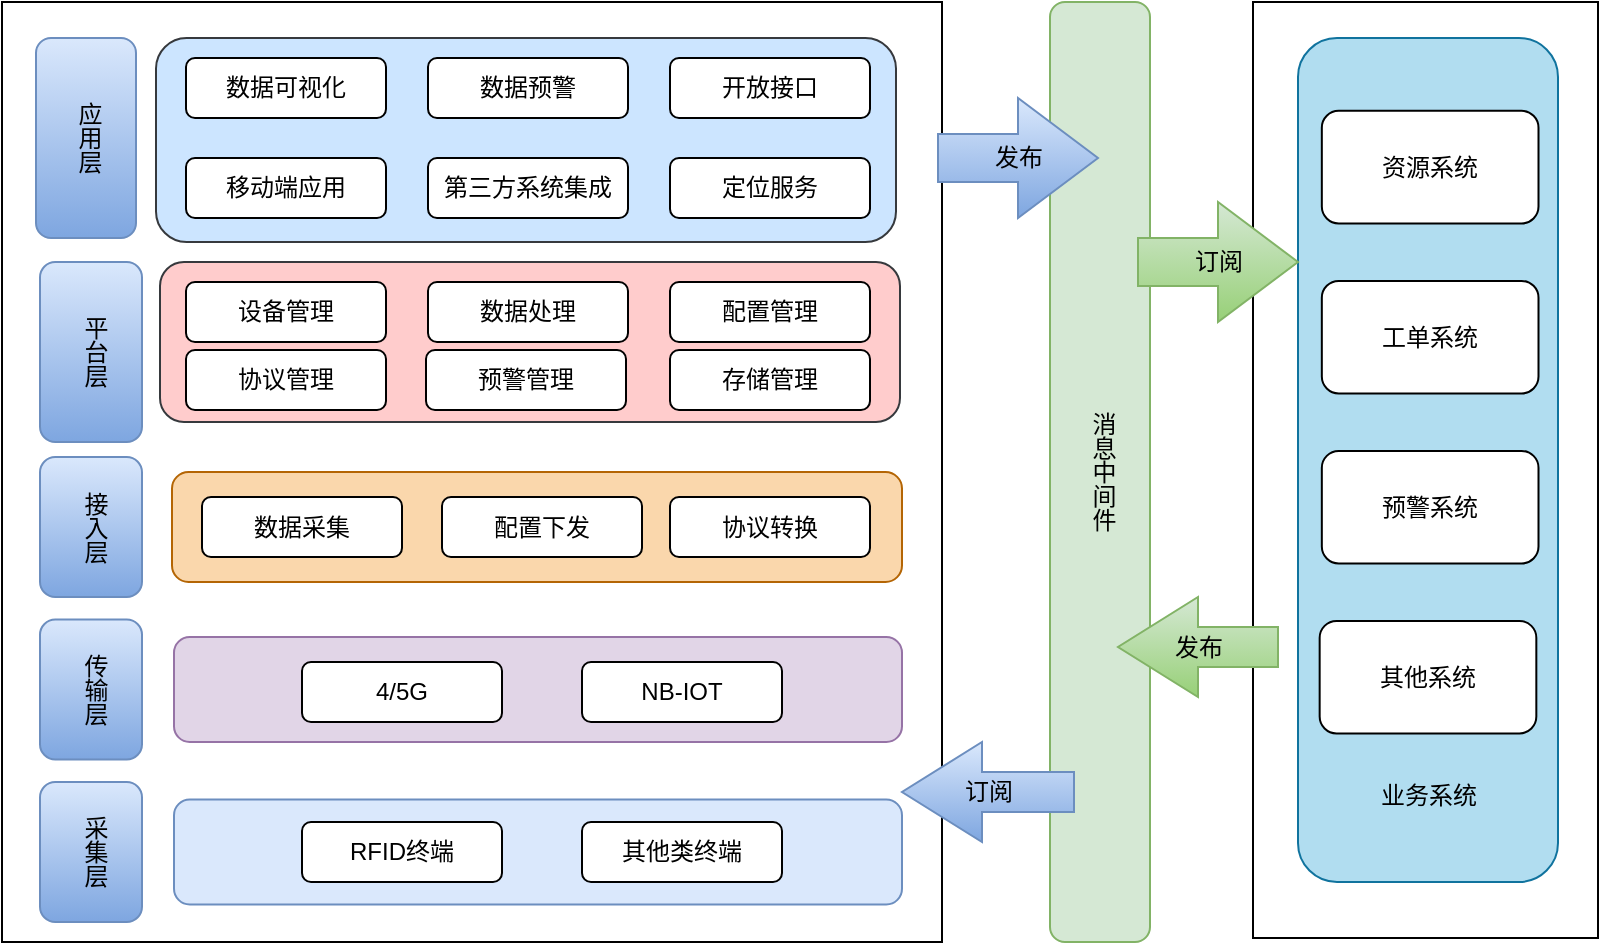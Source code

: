 <mxfile version="28.0.6">
  <diagram name="第 1 页" id="9NlVZiYUtAFE3IQBLCpG">
    <mxGraphModel dx="1059" dy="1120" grid="1" gridSize="10" guides="1" tooltips="1" connect="1" arrows="1" fold="1" page="1" pageScale="1" pageWidth="827" pageHeight="1169" math="0" shadow="0">
      <root>
        <mxCell id="0" />
        <mxCell id="1" parent="0" />
        <mxCell id="6tCsIqbcGfOJnxjZ4Wuu-93" value="" style="rounded=0;whiteSpace=wrap;html=1;" vertex="1" parent="1">
          <mxGeometry x="12" y="270" width="470" height="470" as="geometry" />
        </mxCell>
        <mxCell id="6tCsIqbcGfOJnxjZ4Wuu-43" value="应用层" style="rounded=1;whiteSpace=wrap;html=1;fillColor=#dae8fc;strokeColor=#6c8ebf;verticalAlign=middle;textDirection=vertical-lr;gradientColor=#7ea6e0;" vertex="1" parent="1">
          <mxGeometry x="29" y="288" width="50" height="100" as="geometry" />
        </mxCell>
        <mxCell id="6tCsIqbcGfOJnxjZ4Wuu-44" value="" style="rounded=1;whiteSpace=wrap;html=1;fillColor=#cce5ff;strokeColor=#36393d;" vertex="1" parent="1">
          <mxGeometry x="89" y="288" width="370" height="102" as="geometry" />
        </mxCell>
        <mxCell id="6tCsIqbcGfOJnxjZ4Wuu-45" value="数据可视化" style="rounded=1;whiteSpace=wrap;html=1;" vertex="1" parent="1">
          <mxGeometry x="104" y="298" width="100" height="30" as="geometry" />
        </mxCell>
        <mxCell id="6tCsIqbcGfOJnxjZ4Wuu-46" value="数据预警" style="rounded=1;whiteSpace=wrap;html=1;" vertex="1" parent="1">
          <mxGeometry x="225" y="298" width="100" height="30" as="geometry" />
        </mxCell>
        <mxCell id="6tCsIqbcGfOJnxjZ4Wuu-47" value="开放接口" style="rounded=1;whiteSpace=wrap;html=1;" vertex="1" parent="1">
          <mxGeometry x="346" y="298" width="100" height="30" as="geometry" />
        </mxCell>
        <mxCell id="6tCsIqbcGfOJnxjZ4Wuu-49" value="移动端应用" style="rounded=1;whiteSpace=wrap;html=1;" vertex="1" parent="1">
          <mxGeometry x="104" y="348" width="100" height="30" as="geometry" />
        </mxCell>
        <mxCell id="6tCsIqbcGfOJnxjZ4Wuu-50" value="第三方系统集成" style="rounded=1;whiteSpace=wrap;html=1;" vertex="1" parent="1">
          <mxGeometry x="225" y="348" width="100" height="30" as="geometry" />
        </mxCell>
        <mxCell id="6tCsIqbcGfOJnxjZ4Wuu-51" value="定位服务" style="rounded=1;whiteSpace=wrap;html=1;" vertex="1" parent="1">
          <mxGeometry x="346" y="348" width="100" height="30" as="geometry" />
        </mxCell>
        <mxCell id="6tCsIqbcGfOJnxjZ4Wuu-52" value="平台层" style="rounded=1;whiteSpace=wrap;html=1;fillColor=#dae8fc;strokeColor=#6c8ebf;verticalAlign=middle;textDirection=vertical-lr;gradientColor=#7ea6e0;" vertex="1" parent="1">
          <mxGeometry x="31" y="400" width="51" height="90" as="geometry" />
        </mxCell>
        <mxCell id="6tCsIqbcGfOJnxjZ4Wuu-53" value="" style="rounded=1;whiteSpace=wrap;html=1;fillColor=#ffcccc;strokeColor=#36393d;" vertex="1" parent="1">
          <mxGeometry x="91" y="400" width="370" height="80" as="geometry" />
        </mxCell>
        <mxCell id="6tCsIqbcGfOJnxjZ4Wuu-54" value="设备管理" style="rounded=1;whiteSpace=wrap;html=1;" vertex="1" parent="1">
          <mxGeometry x="104" y="410" width="100" height="30" as="geometry" />
        </mxCell>
        <mxCell id="6tCsIqbcGfOJnxjZ4Wuu-55" value="数据处理" style="rounded=1;whiteSpace=wrap;html=1;" vertex="1" parent="1">
          <mxGeometry x="225" y="410" width="100" height="30" as="geometry" />
        </mxCell>
        <mxCell id="6tCsIqbcGfOJnxjZ4Wuu-56" value="配置管理" style="rounded=1;whiteSpace=wrap;html=1;" vertex="1" parent="1">
          <mxGeometry x="346" y="410" width="100" height="30" as="geometry" />
        </mxCell>
        <mxCell id="6tCsIqbcGfOJnxjZ4Wuu-60" value="接入层" style="rounded=1;whiteSpace=wrap;html=1;fillColor=#dae8fc;strokeColor=#6c8ebf;verticalAlign=middle;textDirection=vertical-lr;gradientColor=#7ea6e0;" vertex="1" parent="1">
          <mxGeometry x="31" y="497.5" width="51" height="70" as="geometry" />
        </mxCell>
        <mxCell id="6tCsIqbcGfOJnxjZ4Wuu-61" value="" style="rounded=1;whiteSpace=wrap;html=1;fillColor=#fad7ac;strokeColor=#b46504;" vertex="1" parent="1">
          <mxGeometry x="97" y="505" width="365" height="55" as="geometry" />
        </mxCell>
        <mxCell id="6tCsIqbcGfOJnxjZ4Wuu-68" value="数据采集" style="rounded=1;whiteSpace=wrap;html=1;" vertex="1" parent="1">
          <mxGeometry x="112" y="517.5" width="100" height="30" as="geometry" />
        </mxCell>
        <mxCell id="6tCsIqbcGfOJnxjZ4Wuu-69" value="配置下发" style="rounded=1;whiteSpace=wrap;html=1;" vertex="1" parent="1">
          <mxGeometry x="232" y="517.5" width="100" height="30" as="geometry" />
        </mxCell>
        <mxCell id="6tCsIqbcGfOJnxjZ4Wuu-71" value="协议转换" style="rounded=1;whiteSpace=wrap;html=1;" vertex="1" parent="1">
          <mxGeometry x="346" y="517.5" width="100" height="30" as="geometry" />
        </mxCell>
        <mxCell id="6tCsIqbcGfOJnxjZ4Wuu-72" value="" style="group" vertex="1" connectable="0" parent="1">
          <mxGeometry x="660" y="288" width="150" height="450" as="geometry" />
        </mxCell>
        <mxCell id="6tCsIqbcGfOJnxjZ4Wuu-94" value="" style="rounded=0;whiteSpace=wrap;html=1;" vertex="1" parent="6tCsIqbcGfOJnxjZ4Wuu-72">
          <mxGeometry x="-22.5" y="-18" width="172.5" height="468" as="geometry" />
        </mxCell>
        <mxCell id="6tCsIqbcGfOJnxjZ4Wuu-48" value="" style="rounded=1;whiteSpace=wrap;html=1;fillColor=#b1ddf0;strokeColor=#10739e;" vertex="1" parent="6tCsIqbcGfOJnxjZ4Wuu-72">
          <mxGeometry width="130" height="422.0" as="geometry" />
        </mxCell>
        <mxCell id="6tCsIqbcGfOJnxjZ4Wuu-64" value="资源系统" style="rounded=1;whiteSpace=wrap;html=1;" vertex="1" parent="6tCsIqbcGfOJnxjZ4Wuu-72">
          <mxGeometry x="11.917" y="36.426" width="108.333" height="56.267" as="geometry" />
        </mxCell>
        <mxCell id="6tCsIqbcGfOJnxjZ4Wuu-65" value="工单系统" style="rounded=1;whiteSpace=wrap;html=1;" vertex="1" parent="6tCsIqbcGfOJnxjZ4Wuu-72">
          <mxGeometry x="11.917" y="121.439" width="108.333" height="56.267" as="geometry" />
        </mxCell>
        <mxCell id="6tCsIqbcGfOJnxjZ4Wuu-66" value="业务系统" style="text;html=1;align=center;verticalAlign=middle;whiteSpace=wrap;rounded=0;" vertex="1" parent="6tCsIqbcGfOJnxjZ4Wuu-72">
          <mxGeometry x="32.5" y="350.729" width="65" height="56.267" as="geometry" />
        </mxCell>
        <mxCell id="6tCsIqbcGfOJnxjZ4Wuu-67" value="预警系统" style="rounded=1;whiteSpace=wrap;html=1;" vertex="1" parent="6tCsIqbcGfOJnxjZ4Wuu-72">
          <mxGeometry x="11.917" y="206.447" width="108.333" height="56.267" as="geometry" />
        </mxCell>
        <mxCell id="6tCsIqbcGfOJnxjZ4Wuu-88" value="其他系统" style="rounded=1;whiteSpace=wrap;html=1;" vertex="1" parent="6tCsIqbcGfOJnxjZ4Wuu-72">
          <mxGeometry x="10.83" y="291.453" width="108.333" height="56.267" as="geometry" />
        </mxCell>
        <mxCell id="6tCsIqbcGfOJnxjZ4Wuu-73" value="传输层" style="rounded=1;whiteSpace=wrap;html=1;fillColor=#dae8fc;strokeColor=#6c8ebf;verticalAlign=middle;textDirection=vertical-lr;gradientColor=#7ea6e0;" vertex="1" parent="1">
          <mxGeometry x="31" y="578.75" width="51" height="70" as="geometry" />
        </mxCell>
        <mxCell id="6tCsIqbcGfOJnxjZ4Wuu-74" value="" style="rounded=1;whiteSpace=wrap;html=1;fillColor=#e1d5e7;strokeColor=#9673a6;" vertex="1" parent="1">
          <mxGeometry x="98" y="587.5" width="364" height="52.5" as="geometry" />
        </mxCell>
        <mxCell id="6tCsIqbcGfOJnxjZ4Wuu-75" value="4/5G" style="rounded=1;whiteSpace=wrap;html=1;" vertex="1" parent="1">
          <mxGeometry x="162" y="600" width="100" height="30" as="geometry" />
        </mxCell>
        <mxCell id="6tCsIqbcGfOJnxjZ4Wuu-76" value="NB-IOT" style="rounded=1;whiteSpace=wrap;html=1;" vertex="1" parent="1">
          <mxGeometry x="302" y="600" width="100" height="30" as="geometry" />
        </mxCell>
        <mxCell id="6tCsIqbcGfOJnxjZ4Wuu-78" value="协议管理" style="rounded=1;whiteSpace=wrap;html=1;" vertex="1" parent="1">
          <mxGeometry x="104" y="444" width="100" height="30" as="geometry" />
        </mxCell>
        <mxCell id="6tCsIqbcGfOJnxjZ4Wuu-79" value="预警管理" style="rounded=1;whiteSpace=wrap;html=1;" vertex="1" parent="1">
          <mxGeometry x="224" y="444" width="100" height="30" as="geometry" />
        </mxCell>
        <mxCell id="6tCsIqbcGfOJnxjZ4Wuu-80" value="存储管理" style="rounded=1;whiteSpace=wrap;html=1;" vertex="1" parent="1">
          <mxGeometry x="346" y="444" width="100" height="30" as="geometry" />
        </mxCell>
        <mxCell id="6tCsIqbcGfOJnxjZ4Wuu-89" value="采集层" style="rounded=1;whiteSpace=wrap;html=1;fillColor=#dae8fc;strokeColor=#6c8ebf;verticalAlign=middle;textDirection=vertical-lr;gradientColor=#7ea6e0;" vertex="1" parent="1">
          <mxGeometry x="31" y="660" width="51" height="70" as="geometry" />
        </mxCell>
        <mxCell id="6tCsIqbcGfOJnxjZ4Wuu-90" value="" style="rounded=1;whiteSpace=wrap;html=1;fillColor=#dae8fc;strokeColor=#6c8ebf;" vertex="1" parent="1">
          <mxGeometry x="98" y="668.75" width="364" height="52.5" as="geometry" />
        </mxCell>
        <mxCell id="6tCsIqbcGfOJnxjZ4Wuu-91" value="RFID终端" style="rounded=1;whiteSpace=wrap;html=1;" vertex="1" parent="1">
          <mxGeometry x="162" y="680" width="100" height="30" as="geometry" />
        </mxCell>
        <mxCell id="6tCsIqbcGfOJnxjZ4Wuu-92" value="其他类终端" style="rounded=1;whiteSpace=wrap;html=1;" vertex="1" parent="1">
          <mxGeometry x="302" y="680" width="100" height="30" as="geometry" />
        </mxCell>
        <mxCell id="6tCsIqbcGfOJnxjZ4Wuu-95" value="消息中间件" style="rounded=1;whiteSpace=wrap;html=1;textDirection=vertical-lr;fillColor=#d5e8d4;strokeColor=#82b366;" vertex="1" parent="1">
          <mxGeometry x="536" y="270" width="50" height="470" as="geometry" />
        </mxCell>
        <mxCell id="6tCsIqbcGfOJnxjZ4Wuu-98" value="发布" style="html=1;shadow=0;dashed=0;align=center;verticalAlign=middle;shape=mxgraph.arrows2.arrow;dy=0.6;dx=40;notch=0;fillColor=#dae8fc;strokeColor=#6c8ebf;gradientColor=#7ea6e0;" vertex="1" parent="1">
          <mxGeometry x="480" y="318" width="80" height="60" as="geometry" />
        </mxCell>
        <mxCell id="6tCsIqbcGfOJnxjZ4Wuu-99" value="订阅" style="html=1;shadow=0;dashed=0;align=center;verticalAlign=middle;shape=mxgraph.arrows2.arrow;dy=0.6;dx=40;notch=0;fillColor=#d5e8d4;strokeColor=#82b366;gradientColor=#97d077;" vertex="1" parent="1">
          <mxGeometry x="580" y="370" width="80" height="60" as="geometry" />
        </mxCell>
        <mxCell id="6tCsIqbcGfOJnxjZ4Wuu-101" value="发布" style="html=1;shadow=0;dashed=0;align=center;verticalAlign=middle;shape=mxgraph.arrows2.arrow;dy=0.6;dx=40;flipH=1;notch=0;fillColor=#d5e8d4;gradientColor=#97d077;strokeColor=#82b366;" vertex="1" parent="1">
          <mxGeometry x="570" y="567.5" width="80" height="50" as="geometry" />
        </mxCell>
        <mxCell id="6tCsIqbcGfOJnxjZ4Wuu-102" value="订阅" style="html=1;shadow=0;dashed=0;align=center;verticalAlign=middle;shape=mxgraph.arrows2.arrow;dy=0.6;dx=40;flipH=1;notch=0;fillColor=#dae8fc;gradientColor=#7ea6e0;strokeColor=#6c8ebf;" vertex="1" parent="1">
          <mxGeometry x="462" y="640" width="86" height="50" as="geometry" />
        </mxCell>
      </root>
    </mxGraphModel>
  </diagram>
</mxfile>
